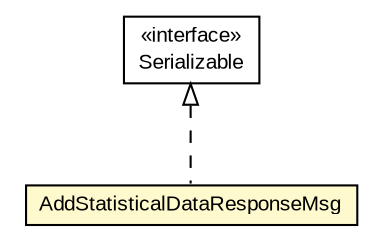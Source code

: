 #!/usr/local/bin/dot
#
# Class diagram 
# Generated by UMLGraph version R5_6-24-gf6e263 (http://www.umlgraph.org/)
#

digraph G {
	edge [fontname="arial",fontsize=10,labelfontname="arial",labelfontsize=10];
	node [fontname="arial",fontsize=10,shape=plaintext];
	nodesep=0.25;
	ranksep=0.5;
	// org.miloss.fgsms.services.interfaces.datacollector.AddStatisticalDataResponseMsg
	c108801 [label=<<table title="org.miloss.fgsms.services.interfaces.datacollector.AddStatisticalDataResponseMsg" border="0" cellborder="1" cellspacing="0" cellpadding="2" port="p" bgcolor="lemonChiffon" href="./AddStatisticalDataResponseMsg.html">
		<tr><td><table border="0" cellspacing="0" cellpadding="1">
<tr><td align="center" balign="center"> AddStatisticalDataResponseMsg </td></tr>
		</table></td></tr>
		</table>>, URL="./AddStatisticalDataResponseMsg.html", fontname="arial", fontcolor="black", fontsize=10.0];
	//org.miloss.fgsms.services.interfaces.datacollector.AddStatisticalDataResponseMsg implements java.io.Serializable
	c109547:p -> c108801:p [dir=back,arrowtail=empty,style=dashed];
	// java.io.Serializable
	c109547 [label=<<table title="java.io.Serializable" border="0" cellborder="1" cellspacing="0" cellpadding="2" port="p" href="http://java.sun.com/j2se/1.4.2/docs/api/java/io/Serializable.html">
		<tr><td><table border="0" cellspacing="0" cellpadding="1">
<tr><td align="center" balign="center"> &#171;interface&#187; </td></tr>
<tr><td align="center" balign="center"> Serializable </td></tr>
		</table></td></tr>
		</table>>, URL="http://java.sun.com/j2se/1.4.2/docs/api/java/io/Serializable.html", fontname="arial", fontcolor="black", fontsize=10.0];
}

